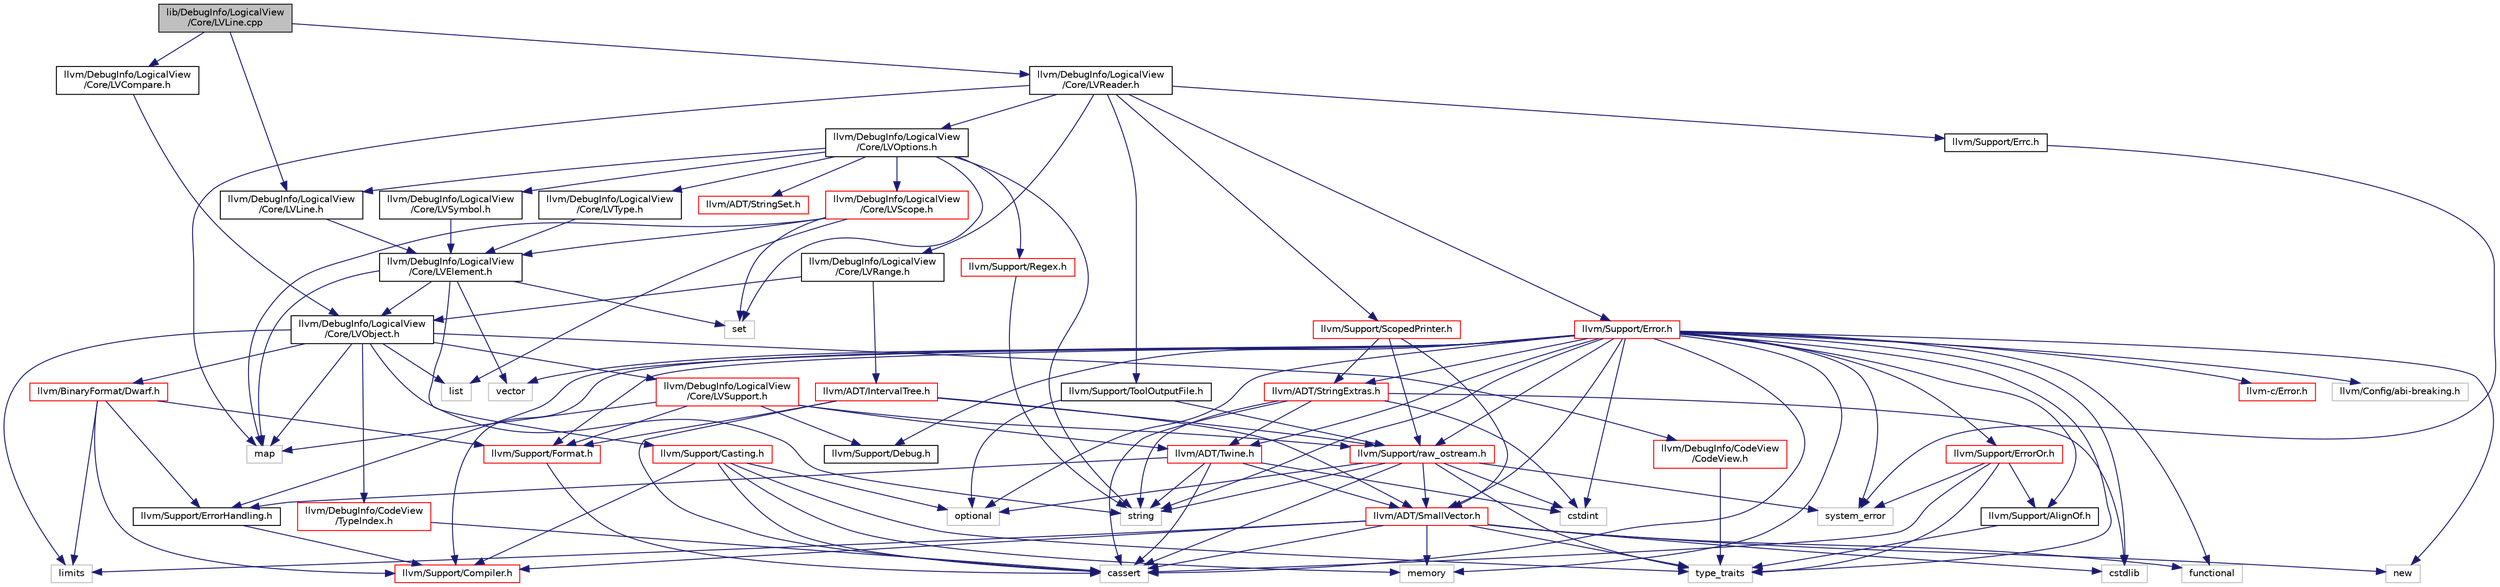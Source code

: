 digraph "lib/DebugInfo/LogicalView/Core/LVLine.cpp"
{
 // LATEX_PDF_SIZE
  bgcolor="transparent";
  edge [fontname="Helvetica",fontsize="10",labelfontname="Helvetica",labelfontsize="10"];
  node [fontname="Helvetica",fontsize="10",shape=record];
  Node1 [label="lib/DebugInfo/LogicalView\l/Core/LVLine.cpp",height=0.2,width=0.4,color="black", fillcolor="grey75", style="filled", fontcolor="black",tooltip=" "];
  Node1 -> Node2 [color="midnightblue",fontsize="10",style="solid",fontname="Helvetica"];
  Node2 [label="llvm/DebugInfo/LogicalView\l/Core/LVLine.h",height=0.2,width=0.4,color="black",URL="$LVLine_8h.html",tooltip=" "];
  Node2 -> Node3 [color="midnightblue",fontsize="10",style="solid",fontname="Helvetica"];
  Node3 [label="llvm/DebugInfo/LogicalView\l/Core/LVElement.h",height=0.2,width=0.4,color="black",URL="$LVElement_8h.html",tooltip=" "];
  Node3 -> Node4 [color="midnightblue",fontsize="10",style="solid",fontname="Helvetica"];
  Node4 [label="llvm/DebugInfo/LogicalView\l/Core/LVObject.h",height=0.2,width=0.4,color="black",URL="$LVObject_8h.html",tooltip=" "];
  Node4 -> Node5 [color="midnightblue",fontsize="10",style="solid",fontname="Helvetica"];
  Node5 [label="llvm/BinaryFormat/Dwarf.h",height=0.2,width=0.4,color="red",URL="$Dwarf_8h.html",tooltip=" "];
  Node5 -> Node6 [color="midnightblue",fontsize="10",style="solid",fontname="Helvetica"];
  Node6 [label="llvm/Support/Compiler.h",height=0.2,width=0.4,color="red",URL="$Compiler_8h.html",tooltip=" "];
  Node5 -> Node14 [color="midnightblue",fontsize="10",style="solid",fontname="Helvetica"];
  Node14 [label="llvm/Support/ErrorHandling.h",height=0.2,width=0.4,color="black",URL="$Support_2ErrorHandling_8h.html",tooltip=" "];
  Node14 -> Node6 [color="midnightblue",fontsize="10",style="solid",fontname="Helvetica"];
  Node5 -> Node15 [color="midnightblue",fontsize="10",style="solid",fontname="Helvetica"];
  Node15 [label="llvm/Support/Format.h",height=0.2,width=0.4,color="red",URL="$Format_8h.html",tooltip=" "];
  Node15 -> Node29 [color="midnightblue",fontsize="10",style="solid",fontname="Helvetica"];
  Node29 [label="cassert",height=0.2,width=0.4,color="grey75",tooltip=" "];
  Node5 -> Node21 [color="midnightblue",fontsize="10",style="solid",fontname="Helvetica"];
  Node21 [label="limits",height=0.2,width=0.4,color="grey75",tooltip=" "];
  Node4 -> Node62 [color="midnightblue",fontsize="10",style="solid",fontname="Helvetica"];
  Node62 [label="llvm/DebugInfo/CodeView\l/CodeView.h",height=0.2,width=0.4,color="red",URL="$CodeView_8h.html",tooltip=" "];
  Node62 -> Node22 [color="midnightblue",fontsize="10",style="solid",fontname="Helvetica"];
  Node22 [label="type_traits",height=0.2,width=0.4,color="grey75",tooltip=" "];
  Node4 -> Node67 [color="midnightblue",fontsize="10",style="solid",fontname="Helvetica"];
  Node67 [label="llvm/DebugInfo/CodeView\l/TypeIndex.h",height=0.2,width=0.4,color="red",URL="$TypeIndex_8h.html",tooltip=" "];
  Node67 -> Node29 [color="midnightblue",fontsize="10",style="solid",fontname="Helvetica"];
  Node4 -> Node68 [color="midnightblue",fontsize="10",style="solid",fontname="Helvetica"];
  Node68 [label="llvm/DebugInfo/LogicalView\l/Core/LVSupport.h",height=0.2,width=0.4,color="red",URL="$LVSupport_8h.html",tooltip=" "];
  Node68 -> Node58 [color="midnightblue",fontsize="10",style="solid",fontname="Helvetica"];
  Node58 [label="llvm/ADT/Twine.h",height=0.2,width=0.4,color="red",URL="$Twine_8h.html",tooltip=" "];
  Node58 -> Node33 [color="midnightblue",fontsize="10",style="solid",fontname="Helvetica"];
  Node33 [label="llvm/ADT/SmallVector.h",height=0.2,width=0.4,color="red",URL="$SmallVector_8h.html",tooltip=" "];
  Node33 -> Node6 [color="midnightblue",fontsize="10",style="solid",fontname="Helvetica"];
  Node33 -> Node29 [color="midnightblue",fontsize="10",style="solid",fontname="Helvetica"];
  Node33 -> Node34 [color="midnightblue",fontsize="10",style="solid",fontname="Helvetica"];
  Node34 [label="cstdlib",height=0.2,width=0.4,color="grey75",tooltip=" "];
  Node33 -> Node35 [color="midnightblue",fontsize="10",style="solid",fontname="Helvetica"];
  Node35 [label="functional",height=0.2,width=0.4,color="grey75",tooltip=" "];
  Node33 -> Node21 [color="midnightblue",fontsize="10",style="solid",fontname="Helvetica"];
  Node33 -> Node38 [color="midnightblue",fontsize="10",style="solid",fontname="Helvetica"];
  Node38 [label="memory",height=0.2,width=0.4,color="grey75",tooltip=" "];
  Node33 -> Node39 [color="midnightblue",fontsize="10",style="solid",fontname="Helvetica"];
  Node39 [label="new",height=0.2,width=0.4,color="grey75",tooltip=" "];
  Node33 -> Node22 [color="midnightblue",fontsize="10",style="solid",fontname="Helvetica"];
  Node58 -> Node14 [color="midnightblue",fontsize="10",style="solid",fontname="Helvetica"];
  Node58 -> Node29 [color="midnightblue",fontsize="10",style="solid",fontname="Helvetica"];
  Node58 -> Node20 [color="midnightblue",fontsize="10",style="solid",fontname="Helvetica"];
  Node20 [label="cstdint",height=0.2,width=0.4,color="grey75",tooltip=" "];
  Node58 -> Node31 [color="midnightblue",fontsize="10",style="solid",fontname="Helvetica"];
  Node31 [label="string",height=0.2,width=0.4,color="grey75",tooltip=" "];
  Node68 -> Node82 [color="midnightblue",fontsize="10",style="solid",fontname="Helvetica"];
  Node82 [label="llvm/Support/Debug.h",height=0.2,width=0.4,color="black",URL="$Debug_8h.html",tooltip=" "];
  Node68 -> Node15 [color="midnightblue",fontsize="10",style="solid",fontname="Helvetica"];
  Node68 -> Node55 [color="midnightblue",fontsize="10",style="solid",fontname="Helvetica"];
  Node55 [label="llvm/Support/raw_ostream.h",height=0.2,width=0.4,color="red",URL="$raw__ostream_8h.html",tooltip=" "];
  Node55 -> Node33 [color="midnightblue",fontsize="10",style="solid",fontname="Helvetica"];
  Node55 -> Node29 [color="midnightblue",fontsize="10",style="solid",fontname="Helvetica"];
  Node55 -> Node20 [color="midnightblue",fontsize="10",style="solid",fontname="Helvetica"];
  Node55 -> Node30 [color="midnightblue",fontsize="10",style="solid",fontname="Helvetica"];
  Node30 [label="optional",height=0.2,width=0.4,color="grey75",tooltip=" "];
  Node55 -> Node31 [color="midnightblue",fontsize="10",style="solid",fontname="Helvetica"];
  Node55 -> Node56 [color="midnightblue",fontsize="10",style="solid",fontname="Helvetica"];
  Node56 [label="system_error",height=0.2,width=0.4,color="grey75",tooltip=" "];
  Node55 -> Node22 [color="midnightblue",fontsize="10",style="solid",fontname="Helvetica"];
  Node68 -> Node86 [color="midnightblue",fontsize="10",style="solid",fontname="Helvetica"];
  Node86 [label="map",height=0.2,width=0.4,color="grey75",tooltip=" "];
  Node4 -> Node21 [color="midnightblue",fontsize="10",style="solid",fontname="Helvetica"];
  Node4 -> Node88 [color="midnightblue",fontsize="10",style="solid",fontname="Helvetica"];
  Node88 [label="list",height=0.2,width=0.4,color="grey75",tooltip=" "];
  Node4 -> Node86 [color="midnightblue",fontsize="10",style="solid",fontname="Helvetica"];
  Node4 -> Node31 [color="midnightblue",fontsize="10",style="solid",fontname="Helvetica"];
  Node3 -> Node89 [color="midnightblue",fontsize="10",style="solid",fontname="Helvetica"];
  Node89 [label="llvm/Support/Casting.h",height=0.2,width=0.4,color="red",URL="$Casting_8h.html",tooltip=" "];
  Node89 -> Node6 [color="midnightblue",fontsize="10",style="solid",fontname="Helvetica"];
  Node89 -> Node29 [color="midnightblue",fontsize="10",style="solid",fontname="Helvetica"];
  Node89 -> Node38 [color="midnightblue",fontsize="10",style="solid",fontname="Helvetica"];
  Node89 -> Node30 [color="midnightblue",fontsize="10",style="solid",fontname="Helvetica"];
  Node89 -> Node22 [color="midnightblue",fontsize="10",style="solid",fontname="Helvetica"];
  Node3 -> Node86 [color="midnightblue",fontsize="10",style="solid",fontname="Helvetica"];
  Node3 -> Node90 [color="midnightblue",fontsize="10",style="solid",fontname="Helvetica"];
  Node90 [label="set",height=0.2,width=0.4,color="grey75",tooltip=" "];
  Node3 -> Node48 [color="midnightblue",fontsize="10",style="solid",fontname="Helvetica"];
  Node48 [label="vector",height=0.2,width=0.4,color="grey75",tooltip=" "];
  Node1 -> Node91 [color="midnightblue",fontsize="10",style="solid",fontname="Helvetica"];
  Node91 [label="llvm/DebugInfo/LogicalView\l/Core/LVCompare.h",height=0.2,width=0.4,color="black",URL="$LVCompare_8h.html",tooltip=" "];
  Node91 -> Node4 [color="midnightblue",fontsize="10",style="solid",fontname="Helvetica"];
  Node1 -> Node92 [color="midnightblue",fontsize="10",style="solid",fontname="Helvetica"];
  Node92 [label="llvm/DebugInfo/LogicalView\l/Core/LVReader.h",height=0.2,width=0.4,color="black",URL="$LVReader_8h.html",tooltip=" "];
  Node92 -> Node93 [color="midnightblue",fontsize="10",style="solid",fontname="Helvetica"];
  Node93 [label="llvm/DebugInfo/LogicalView\l/Core/LVOptions.h",height=0.2,width=0.4,color="black",URL="$LVOptions_8h.html",tooltip=" "];
  Node93 -> Node94 [color="midnightblue",fontsize="10",style="solid",fontname="Helvetica"];
  Node94 [label="llvm/ADT/StringSet.h",height=0.2,width=0.4,color="red",URL="$StringSet_8h.html",tooltip=" "];
  Node93 -> Node2 [color="midnightblue",fontsize="10",style="solid",fontname="Helvetica"];
  Node93 -> Node95 [color="midnightblue",fontsize="10",style="solid",fontname="Helvetica"];
  Node95 [label="llvm/DebugInfo/LogicalView\l/Core/LVScope.h",height=0.2,width=0.4,color="red",URL="$LVScope_8h.html",tooltip=" "];
  Node95 -> Node3 [color="midnightblue",fontsize="10",style="solid",fontname="Helvetica"];
  Node95 -> Node88 [color="midnightblue",fontsize="10",style="solid",fontname="Helvetica"];
  Node95 -> Node86 [color="midnightblue",fontsize="10",style="solid",fontname="Helvetica"];
  Node95 -> Node90 [color="midnightblue",fontsize="10",style="solid",fontname="Helvetica"];
  Node93 -> Node117 [color="midnightblue",fontsize="10",style="solid",fontname="Helvetica"];
  Node117 [label="llvm/DebugInfo/LogicalView\l/Core/LVSymbol.h",height=0.2,width=0.4,color="black",URL="$LVSymbol_8h.html",tooltip=" "];
  Node117 -> Node3 [color="midnightblue",fontsize="10",style="solid",fontname="Helvetica"];
  Node93 -> Node118 [color="midnightblue",fontsize="10",style="solid",fontname="Helvetica"];
  Node118 [label="llvm/DebugInfo/LogicalView\l/Core/LVType.h",height=0.2,width=0.4,color="black",URL="$LVType_8h.html",tooltip=" "];
  Node118 -> Node3 [color="midnightblue",fontsize="10",style="solid",fontname="Helvetica"];
  Node93 -> Node119 [color="midnightblue",fontsize="10",style="solid",fontname="Helvetica"];
  Node119 [label="llvm/Support/Regex.h",height=0.2,width=0.4,color="red",URL="$Regex_8h.html",tooltip=" "];
  Node119 -> Node31 [color="midnightblue",fontsize="10",style="solid",fontname="Helvetica"];
  Node93 -> Node90 [color="midnightblue",fontsize="10",style="solid",fontname="Helvetica"];
  Node93 -> Node31 [color="midnightblue",fontsize="10",style="solid",fontname="Helvetica"];
  Node92 -> Node121 [color="midnightblue",fontsize="10",style="solid",fontname="Helvetica"];
  Node121 [label="llvm/DebugInfo/LogicalView\l/Core/LVRange.h",height=0.2,width=0.4,color="black",URL="$LVRange_8h.html",tooltip=" "];
  Node121 -> Node122 [color="midnightblue",fontsize="10",style="solid",fontname="Helvetica"];
  Node122 [label="llvm/ADT/IntervalTree.h",height=0.2,width=0.4,color="red",URL="$IntervalTree_8h.html",tooltip=" "];
  Node122 -> Node33 [color="midnightblue",fontsize="10",style="solid",fontname="Helvetica"];
  Node122 -> Node15 [color="midnightblue",fontsize="10",style="solid",fontname="Helvetica"];
  Node122 -> Node55 [color="midnightblue",fontsize="10",style="solid",fontname="Helvetica"];
  Node122 -> Node29 [color="midnightblue",fontsize="10",style="solid",fontname="Helvetica"];
  Node121 -> Node4 [color="midnightblue",fontsize="10",style="solid",fontname="Helvetica"];
  Node92 -> Node127 [color="midnightblue",fontsize="10",style="solid",fontname="Helvetica"];
  Node127 [label="llvm/Support/Errc.h",height=0.2,width=0.4,color="black",URL="$Errc_8h.html",tooltip=" "];
  Node127 -> Node56 [color="midnightblue",fontsize="10",style="solid",fontname="Helvetica"];
  Node92 -> Node106 [color="midnightblue",fontsize="10",style="solid",fontname="Helvetica"];
  Node106 [label="llvm/Support/Error.h",height=0.2,width=0.4,color="red",URL="$Support_2Error_8h.html",tooltip=" "];
  Node106 -> Node107 [color="midnightblue",fontsize="10",style="solid",fontname="Helvetica"];
  Node107 [label="llvm-c/Error.h",height=0.2,width=0.4,color="red",URL="$c_2Error_8h.html",tooltip=" "];
  Node106 -> Node33 [color="midnightblue",fontsize="10",style="solid",fontname="Helvetica"];
  Node106 -> Node108 [color="midnightblue",fontsize="10",style="solid",fontname="Helvetica"];
  Node108 [label="llvm/ADT/StringExtras.h",height=0.2,width=0.4,color="red",URL="$StringExtras_8h.html",tooltip=" "];
  Node108 -> Node58 [color="midnightblue",fontsize="10",style="solid",fontname="Helvetica"];
  Node108 -> Node29 [color="midnightblue",fontsize="10",style="solid",fontname="Helvetica"];
  Node108 -> Node20 [color="midnightblue",fontsize="10",style="solid",fontname="Helvetica"];
  Node108 -> Node34 [color="midnightblue",fontsize="10",style="solid",fontname="Helvetica"];
  Node108 -> Node31 [color="midnightblue",fontsize="10",style="solid",fontname="Helvetica"];
  Node106 -> Node58 [color="midnightblue",fontsize="10",style="solid",fontname="Helvetica"];
  Node106 -> Node46 [color="midnightblue",fontsize="10",style="solid",fontname="Helvetica"];
  Node46 [label="llvm/Config/abi-breaking.h",height=0.2,width=0.4,color="grey75",tooltip=" "];
  Node106 -> Node111 [color="midnightblue",fontsize="10",style="solid",fontname="Helvetica"];
  Node111 [label="llvm/Support/AlignOf.h",height=0.2,width=0.4,color="black",URL="$AlignOf_8h.html",tooltip=" "];
  Node111 -> Node22 [color="midnightblue",fontsize="10",style="solid",fontname="Helvetica"];
  Node106 -> Node6 [color="midnightblue",fontsize="10",style="solid",fontname="Helvetica"];
  Node106 -> Node82 [color="midnightblue",fontsize="10",style="solid",fontname="Helvetica"];
  Node106 -> Node14 [color="midnightblue",fontsize="10",style="solid",fontname="Helvetica"];
  Node106 -> Node112 [color="midnightblue",fontsize="10",style="solid",fontname="Helvetica"];
  Node112 [label="llvm/Support/ErrorOr.h",height=0.2,width=0.4,color="red",URL="$ErrorOr_8h.html",tooltip=" "];
  Node112 -> Node111 [color="midnightblue",fontsize="10",style="solid",fontname="Helvetica"];
  Node112 -> Node29 [color="midnightblue",fontsize="10",style="solid",fontname="Helvetica"];
  Node112 -> Node56 [color="midnightblue",fontsize="10",style="solid",fontname="Helvetica"];
  Node112 -> Node22 [color="midnightblue",fontsize="10",style="solid",fontname="Helvetica"];
  Node106 -> Node15 [color="midnightblue",fontsize="10",style="solid",fontname="Helvetica"];
  Node106 -> Node55 [color="midnightblue",fontsize="10",style="solid",fontname="Helvetica"];
  Node106 -> Node29 [color="midnightblue",fontsize="10",style="solid",fontname="Helvetica"];
  Node106 -> Node20 [color="midnightblue",fontsize="10",style="solid",fontname="Helvetica"];
  Node106 -> Node34 [color="midnightblue",fontsize="10",style="solid",fontname="Helvetica"];
  Node106 -> Node35 [color="midnightblue",fontsize="10",style="solid",fontname="Helvetica"];
  Node106 -> Node38 [color="midnightblue",fontsize="10",style="solid",fontname="Helvetica"];
  Node106 -> Node39 [color="midnightblue",fontsize="10",style="solid",fontname="Helvetica"];
  Node106 -> Node30 [color="midnightblue",fontsize="10",style="solid",fontname="Helvetica"];
  Node106 -> Node31 [color="midnightblue",fontsize="10",style="solid",fontname="Helvetica"];
  Node106 -> Node56 [color="midnightblue",fontsize="10",style="solid",fontname="Helvetica"];
  Node106 -> Node22 [color="midnightblue",fontsize="10",style="solid",fontname="Helvetica"];
  Node106 -> Node48 [color="midnightblue",fontsize="10",style="solid",fontname="Helvetica"];
  Node92 -> Node128 [color="midnightblue",fontsize="10",style="solid",fontname="Helvetica"];
  Node128 [label="llvm/Support/ScopedPrinter.h",height=0.2,width=0.4,color="red",URL="$ScopedPrinter_8h.html",tooltip=" "];
  Node128 -> Node33 [color="midnightblue",fontsize="10",style="solid",fontname="Helvetica"];
  Node128 -> Node108 [color="midnightblue",fontsize="10",style="solid",fontname="Helvetica"];
  Node128 -> Node55 [color="midnightblue",fontsize="10",style="solid",fontname="Helvetica"];
  Node92 -> Node137 [color="midnightblue",fontsize="10",style="solid",fontname="Helvetica"];
  Node137 [label="llvm/Support/ToolOutputFile.h",height=0.2,width=0.4,color="black",URL="$ToolOutputFile_8h.html",tooltip=" "];
  Node137 -> Node55 [color="midnightblue",fontsize="10",style="solid",fontname="Helvetica"];
  Node137 -> Node30 [color="midnightblue",fontsize="10",style="solid",fontname="Helvetica"];
  Node92 -> Node86 [color="midnightblue",fontsize="10",style="solid",fontname="Helvetica"];
}
